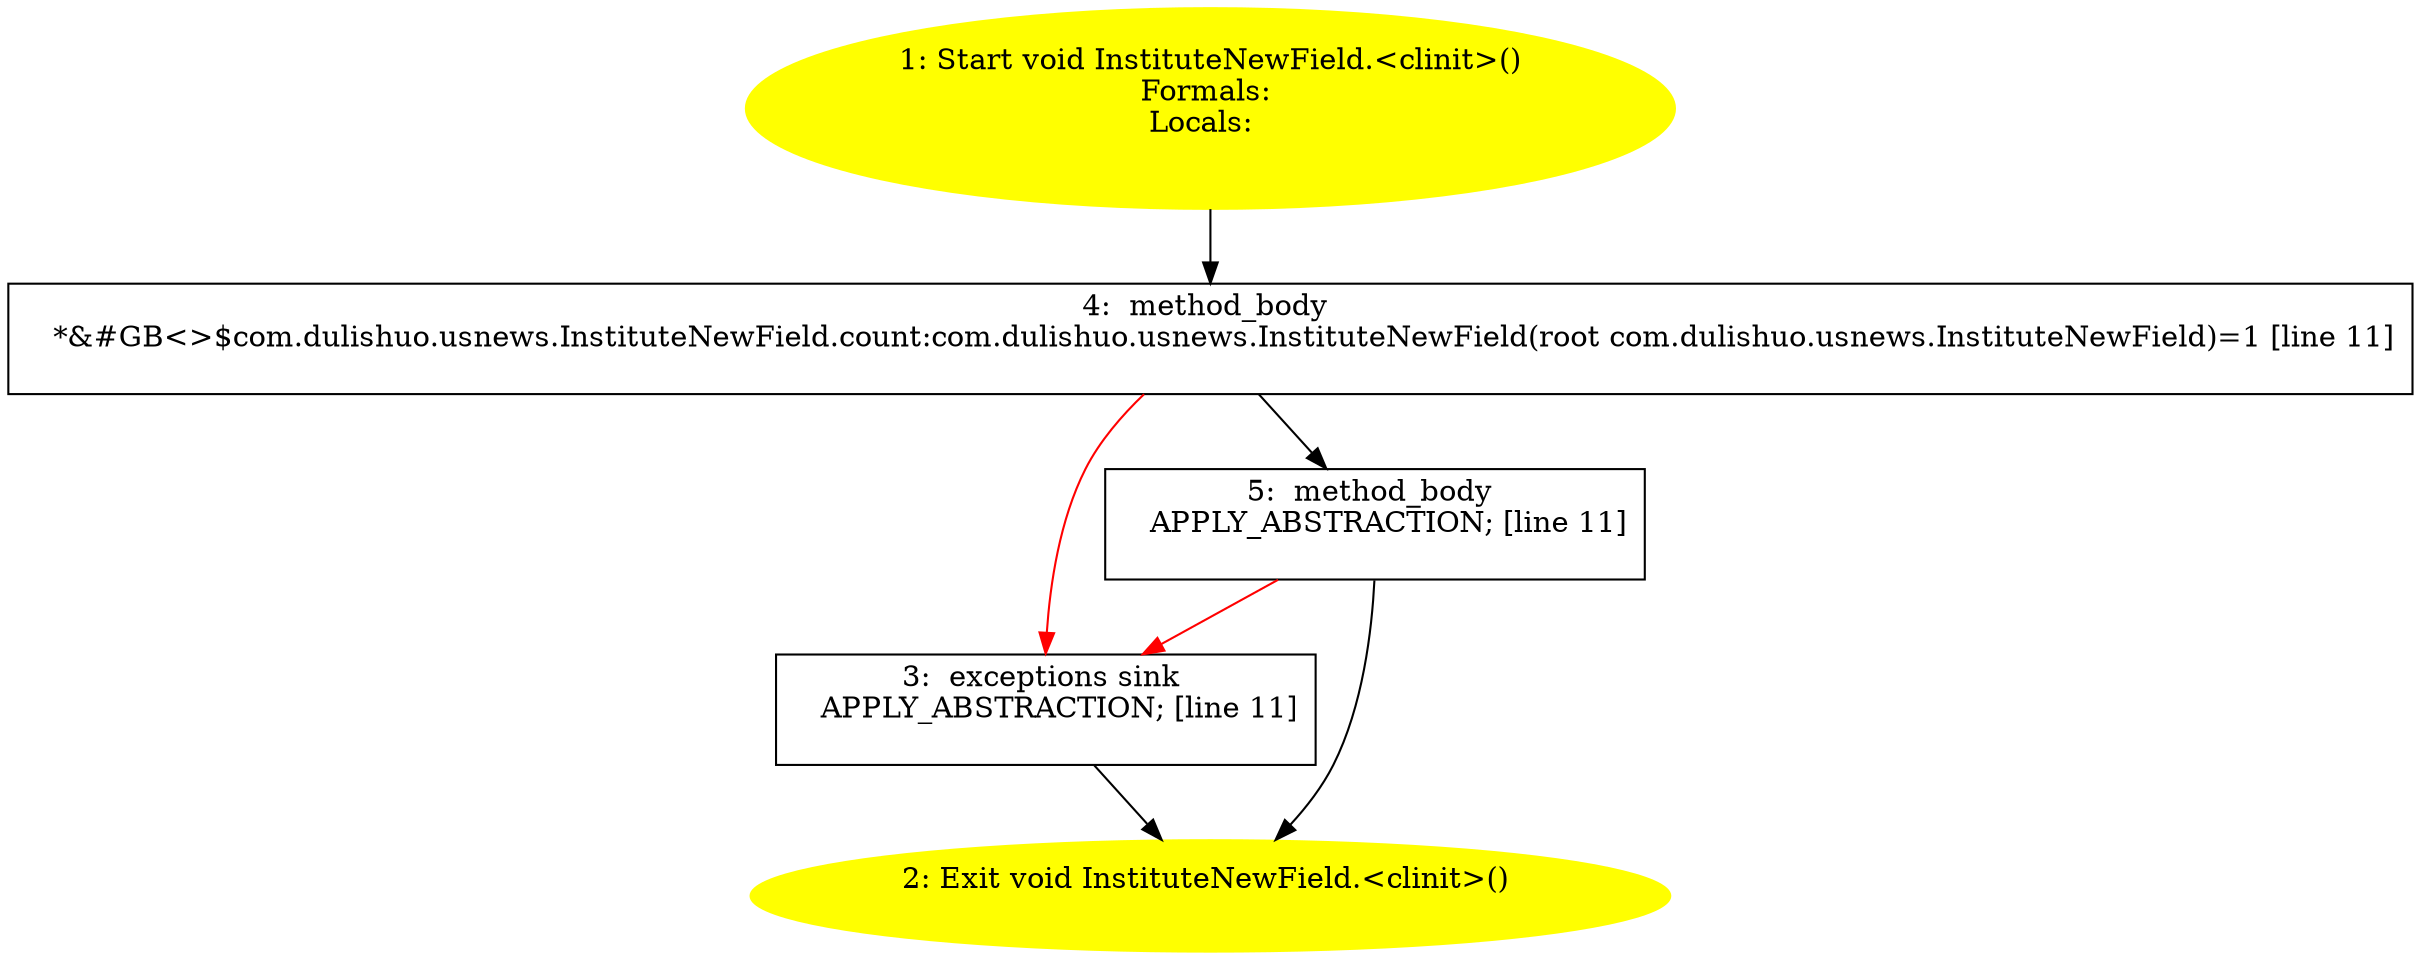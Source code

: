 /* @generated */
digraph cfg {
"com.dulishuo.usnews.InstituteNewField.<clinit>():void.1e55152ac92297a14ae36ba3595eebd0_1" [label="1: Start void InstituteNewField.<clinit>()\nFormals: \nLocals:  \n  " color=yellow style=filled]
	

	 "com.dulishuo.usnews.InstituteNewField.<clinit>():void.1e55152ac92297a14ae36ba3595eebd0_1" -> "com.dulishuo.usnews.InstituteNewField.<clinit>():void.1e55152ac92297a14ae36ba3595eebd0_4" ;
"com.dulishuo.usnews.InstituteNewField.<clinit>():void.1e55152ac92297a14ae36ba3595eebd0_2" [label="2: Exit void InstituteNewField.<clinit>() \n  " color=yellow style=filled]
	

"com.dulishuo.usnews.InstituteNewField.<clinit>():void.1e55152ac92297a14ae36ba3595eebd0_3" [label="3:  exceptions sink \n   APPLY_ABSTRACTION; [line 11]\n " shape="box"]
	

	 "com.dulishuo.usnews.InstituteNewField.<clinit>():void.1e55152ac92297a14ae36ba3595eebd0_3" -> "com.dulishuo.usnews.InstituteNewField.<clinit>():void.1e55152ac92297a14ae36ba3595eebd0_2" ;
"com.dulishuo.usnews.InstituteNewField.<clinit>():void.1e55152ac92297a14ae36ba3595eebd0_4" [label="4:  method_body \n   *&#GB<>$com.dulishuo.usnews.InstituteNewField.count:com.dulishuo.usnews.InstituteNewField(root com.dulishuo.usnews.InstituteNewField)=1 [line 11]\n " shape="box"]
	

	 "com.dulishuo.usnews.InstituteNewField.<clinit>():void.1e55152ac92297a14ae36ba3595eebd0_4" -> "com.dulishuo.usnews.InstituteNewField.<clinit>():void.1e55152ac92297a14ae36ba3595eebd0_5" ;
	 "com.dulishuo.usnews.InstituteNewField.<clinit>():void.1e55152ac92297a14ae36ba3595eebd0_4" -> "com.dulishuo.usnews.InstituteNewField.<clinit>():void.1e55152ac92297a14ae36ba3595eebd0_3" [color="red" ];
"com.dulishuo.usnews.InstituteNewField.<clinit>():void.1e55152ac92297a14ae36ba3595eebd0_5" [label="5:  method_body \n   APPLY_ABSTRACTION; [line 11]\n " shape="box"]
	

	 "com.dulishuo.usnews.InstituteNewField.<clinit>():void.1e55152ac92297a14ae36ba3595eebd0_5" -> "com.dulishuo.usnews.InstituteNewField.<clinit>():void.1e55152ac92297a14ae36ba3595eebd0_2" ;
	 "com.dulishuo.usnews.InstituteNewField.<clinit>():void.1e55152ac92297a14ae36ba3595eebd0_5" -> "com.dulishuo.usnews.InstituteNewField.<clinit>():void.1e55152ac92297a14ae36ba3595eebd0_3" [color="red" ];
}
